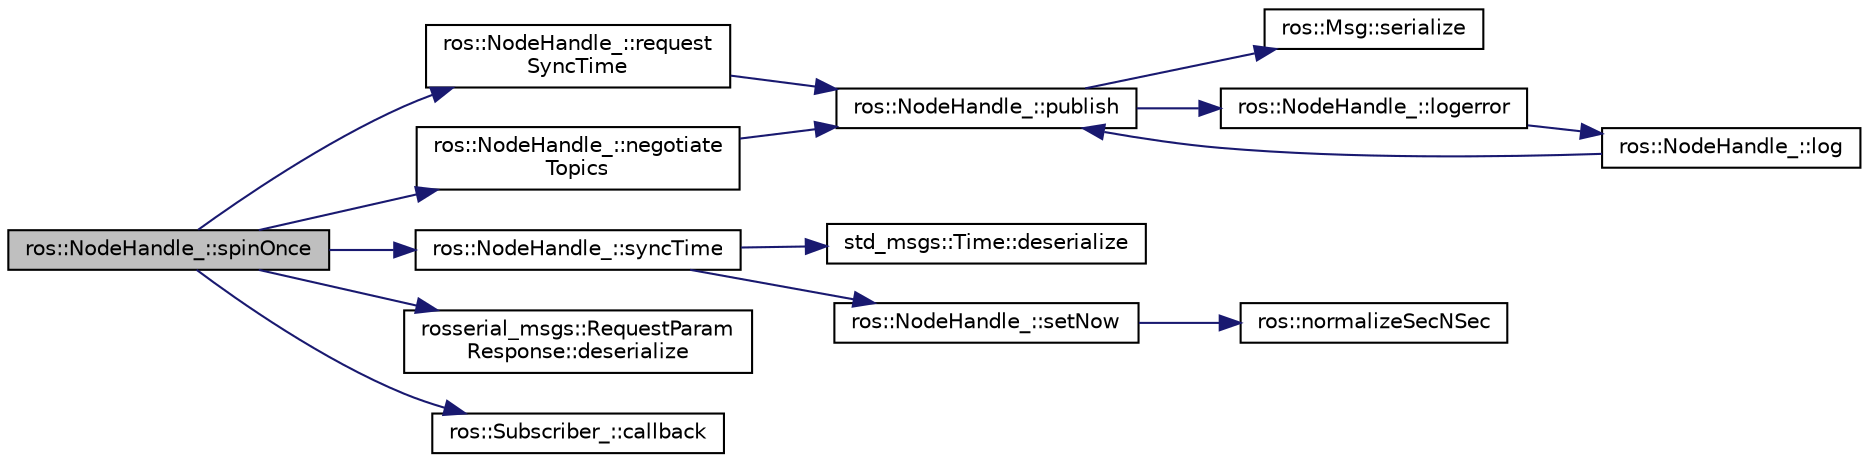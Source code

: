 digraph "ros::NodeHandle_::spinOnce"
{
  edge [fontname="Helvetica",fontsize="10",labelfontname="Helvetica",labelfontsize="10"];
  node [fontname="Helvetica",fontsize="10",shape=record];
  rankdir="LR";
  Node1 [label="ros::NodeHandle_::spinOnce",height=0.2,width=0.4,color="black", fillcolor="grey75", style="filled" fontcolor="black"];
  Node1 -> Node2 [color="midnightblue",fontsize="10",style="solid",fontname="Helvetica"];
  Node2 [label="ros::NodeHandle_::request\lSyncTime",height=0.2,width=0.4,color="black", fillcolor="white", style="filled",URL="$classros_1_1_node_handle__.html#a52a1d7e8311335c28ac29a879f6522bc"];
  Node2 -> Node3 [color="midnightblue",fontsize="10",style="solid",fontname="Helvetica"];
  Node3 [label="ros::NodeHandle_::publish",height=0.2,width=0.4,color="black", fillcolor="white", style="filled",URL="$classros_1_1_node_handle__.html#ac4083fb8c4a983be2d1cd78243c6c815"];
  Node3 -> Node4 [color="midnightblue",fontsize="10",style="solid",fontname="Helvetica"];
  Node4 [label="ros::Msg::serialize",height=0.2,width=0.4,color="black", fillcolor="white", style="filled",URL="$classros_1_1_msg.html#a59d90898711c6632ec494985f43ca709"];
  Node3 -> Node5 [color="midnightblue",fontsize="10",style="solid",fontname="Helvetica"];
  Node5 [label="ros::NodeHandle_::logerror",height=0.2,width=0.4,color="black", fillcolor="white", style="filled",URL="$classros_1_1_node_handle__.html#ab83e1d5c531d5399638f33351f094910"];
  Node5 -> Node6 [color="midnightblue",fontsize="10",style="solid",fontname="Helvetica"];
  Node6 [label="ros::NodeHandle_::log",height=0.2,width=0.4,color="black", fillcolor="white", style="filled",URL="$classros_1_1_node_handle__.html#a25b48e052c6c1ca56bcee3ff8af0bf75"];
  Node6 -> Node3 [color="midnightblue",fontsize="10",style="solid",fontname="Helvetica"];
  Node1 -> Node7 [color="midnightblue",fontsize="10",style="solid",fontname="Helvetica"];
  Node7 [label="ros::NodeHandle_::negotiate\lTopics",height=0.2,width=0.4,color="black", fillcolor="white", style="filled",URL="$classros_1_1_node_handle__.html#a8223fbb5d57755c72701a19e8016a966"];
  Node7 -> Node3 [color="midnightblue",fontsize="10",style="solid",fontname="Helvetica"];
  Node1 -> Node8 [color="midnightblue",fontsize="10",style="solid",fontname="Helvetica"];
  Node8 [label="ros::NodeHandle_::syncTime",height=0.2,width=0.4,color="black", fillcolor="white", style="filled",URL="$classros_1_1_node_handle__.html#a3c7aff10f36b29378a9437a468763449"];
  Node8 -> Node9 [color="midnightblue",fontsize="10",style="solid",fontname="Helvetica"];
  Node9 [label="std_msgs::Time::deserialize",height=0.2,width=0.4,color="black", fillcolor="white", style="filled",URL="$classstd__msgs_1_1_time.html#ac5ddefd3ccc822194e374fbf91deb30f"];
  Node8 -> Node10 [color="midnightblue",fontsize="10",style="solid",fontname="Helvetica"];
  Node10 [label="ros::NodeHandle_::setNow",height=0.2,width=0.4,color="black", fillcolor="white", style="filled",URL="$classros_1_1_node_handle__.html#a93227fd969fcb4e888aca0704d3cb31a"];
  Node10 -> Node11 [color="midnightblue",fontsize="10",style="solid",fontname="Helvetica"];
  Node11 [label="ros::normalizeSecNSec",height=0.2,width=0.4,color="black", fillcolor="white", style="filled",URL="$namespaceros.html#a36a3a005f3a7abb8e94725cc55675be6"];
  Node1 -> Node12 [color="midnightblue",fontsize="10",style="solid",fontname="Helvetica"];
  Node12 [label="rosserial_msgs::RequestParam\lResponse::deserialize",height=0.2,width=0.4,color="black", fillcolor="white", style="filled",URL="$classrosserial__msgs_1_1_request_param_response.html#acfdb088c1f7155232b9fd02903d6999b"];
  Node1 -> Node13 [color="midnightblue",fontsize="10",style="solid",fontname="Helvetica"];
  Node13 [label="ros::Subscriber_::callback",height=0.2,width=0.4,color="black", fillcolor="white", style="filled",URL="$classros_1_1_subscriber__.html#a303d61fa8a916ded53b9ee250a3c1461"];
}
